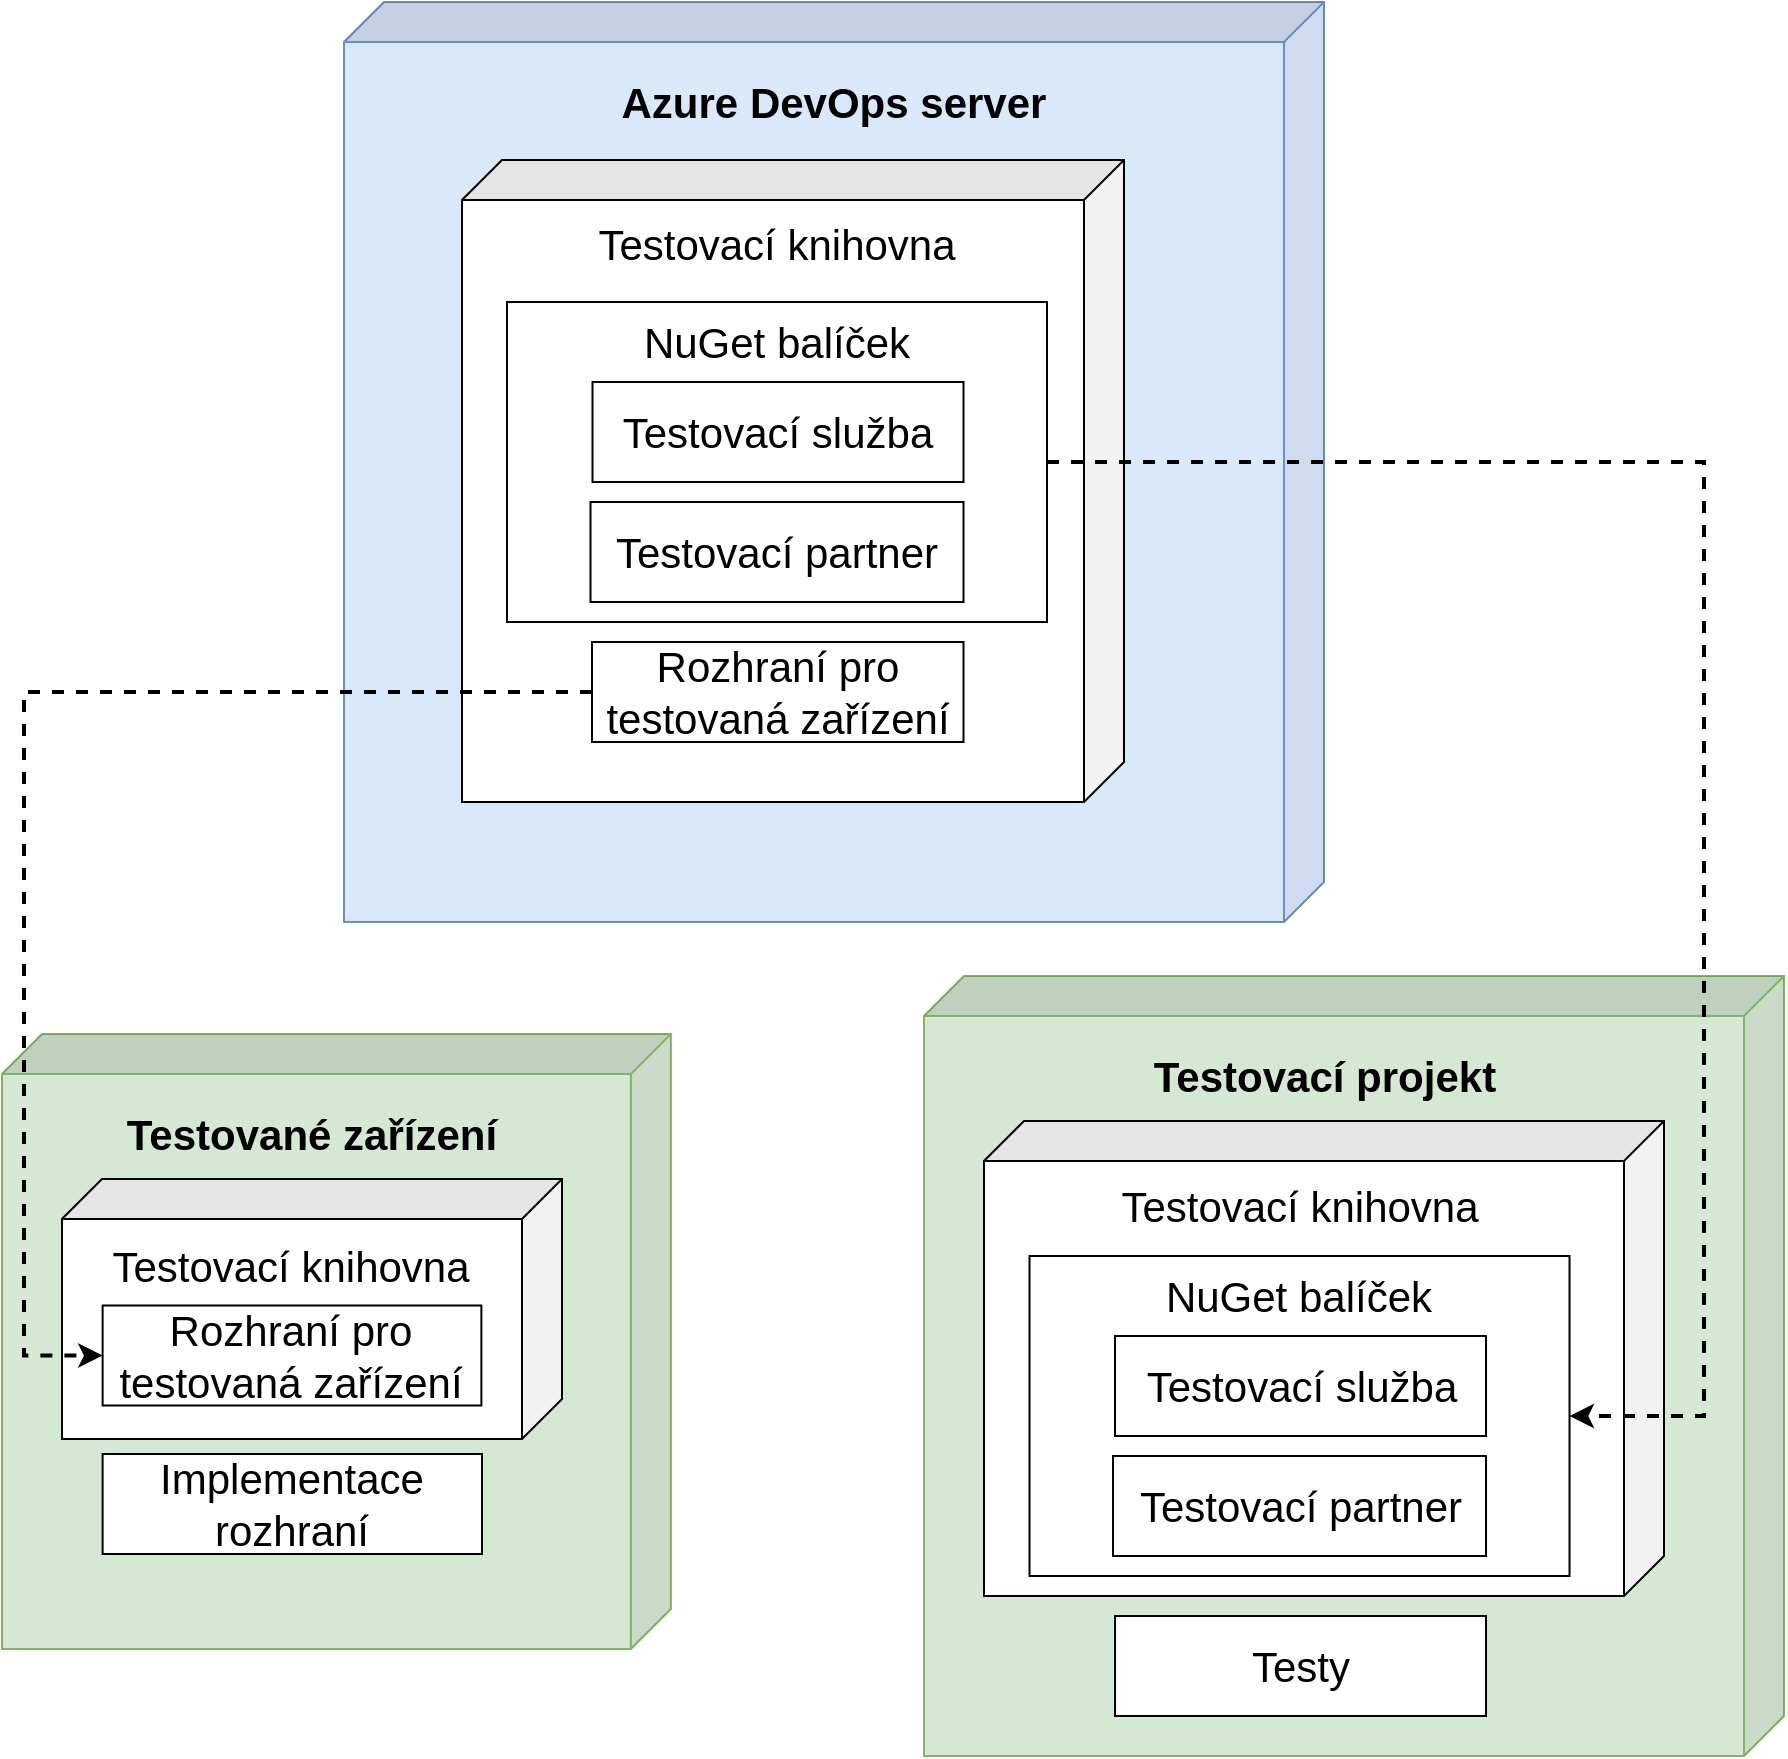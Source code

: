 <mxfile version="14.5.1" type="device"><diagram id="_JouoymHAnoUCj17uoUU" name="Page-1"><mxGraphModel dx="2370" dy="2539" grid="1" gridSize="10" guides="1" tooltips="1" connect="1" arrows="1" fold="1" page="1" pageScale="1" pageWidth="827" pageHeight="1169" math="0" shadow="0"><root><mxCell id="0"/><mxCell id="1" parent="0"/><mxCell id="neIOKtSGr8JbBojV4x9X-5" value="" style="shape=cube;whiteSpace=wrap;html=1;boundedLbl=1;backgroundOutline=1;darkOpacity=0.05;darkOpacity2=0.1;direction=south;fillColor=#dae8fc;strokeColor=#6c8ebf;fontSize=21;" parent="1" vertex="1"><mxGeometry x="250" y="-1100" width="490" height="460" as="geometry"/></mxCell><mxCell id="neIOKtSGr8JbBojV4x9X-14" value="" style="shape=cube;whiteSpace=wrap;html=1;boundedLbl=1;backgroundOutline=1;darkOpacity=0.05;darkOpacity2=0.1;direction=south;fontSize=21;" parent="1" vertex="1"><mxGeometry x="309" y="-1021" width="331" height="321" as="geometry"/></mxCell><mxCell id="uRGYzlBLLJTr60YTjJH--6" value="" style="rounded=0;whiteSpace=wrap;html=1;" parent="1" vertex="1"><mxGeometry x="331.5" y="-950" width="270" height="160" as="geometry"/></mxCell><mxCell id="neIOKtSGr8JbBojV4x9X-1" value="" style="shape=cube;whiteSpace=wrap;html=1;boundedLbl=1;backgroundOutline=1;darkOpacity=0.05;darkOpacity2=0.1;direction=south;fillColor=#d5e8d4;strokeColor=#82b366;fontSize=21;" parent="1" vertex="1"><mxGeometry x="79" y="-584" width="334.43" height="307.5" as="geometry"/></mxCell><mxCell id="neIOKtSGr8JbBojV4x9X-3" value="&lt;b style=&quot;font-size: 21px&quot;&gt;Testované zařízení&lt;/b&gt;" style="text;html=1;strokeColor=none;fillColor=none;align=center;verticalAlign=middle;whiteSpace=wrap;rounded=0;fontSize=21;" parent="1" vertex="1"><mxGeometry x="117.06" y="-544" width="233.88" height="20" as="geometry"/></mxCell><mxCell id="neIOKtSGr8JbBojV4x9X-6" value="Azure DevOps server" style="text;html=1;strokeColor=none;fillColor=none;align=center;verticalAlign=middle;whiteSpace=wrap;rounded=0;fontStyle=1;fontSize=21;" parent="1" vertex="1"><mxGeometry x="372" y="-1060" width="246" height="20" as="geometry"/></mxCell><mxCell id="neIOKtSGr8JbBojV4x9X-15" value="Testovací knihovna" style="text;html=1;strokeColor=none;fillColor=none;align=center;verticalAlign=middle;whiteSpace=wrap;rounded=0;fontSize=21;" parent="1" vertex="1"><mxGeometry x="372" y="-989" width="189" height="20" as="geometry"/></mxCell><mxCell id="neIOKtSGr8JbBojV4x9X-16" value="" style="shape=cube;whiteSpace=wrap;html=1;boundedLbl=1;backgroundOutline=1;darkOpacity=0.05;darkOpacity2=0.1;direction=south;fillColor=#d5e8d4;strokeColor=#82b366;fontSize=21;" parent="1" vertex="1"><mxGeometry x="540" y="-613" width="430" height="390" as="geometry"/></mxCell><mxCell id="neIOKtSGr8JbBojV4x9X-18" value="Testovací projekt" style="text;html=1;strokeColor=none;fillColor=none;align=center;verticalAlign=middle;whiteSpace=wrap;rounded=0;fontStyle=1;fontSize=21;" parent="1" vertex="1"><mxGeometry x="652.5" y="-573" width="175" height="20" as="geometry"/></mxCell><mxCell id="neIOKtSGr8JbBojV4x9X-21" value="Testovací služba" style="rounded=0;whiteSpace=wrap;html=1;fontSize=21;" parent="1" vertex="1"><mxGeometry x="374.25" y="-910" width="185.5" height="50" as="geometry"/></mxCell><mxCell id="neIOKtSGr8JbBojV4x9X-22" value="Rozhraní pro testovaná zařízení" style="rounded=0;whiteSpace=wrap;html=1;fontSize=21;" parent="1" vertex="1"><mxGeometry x="374" y="-780" width="185.75" height="50" as="geometry"/></mxCell><mxCell id="neIOKtSGr8JbBojV4x9X-23" value="Testovací partner" style="rounded=0;whiteSpace=wrap;html=1;fontSize=21;" parent="1" vertex="1"><mxGeometry x="373.25" y="-850" width="186.5" height="50" as="geometry"/></mxCell><mxCell id="neIOKtSGr8JbBojV4x9X-35" value="" style="shape=cube;whiteSpace=wrap;html=1;boundedLbl=1;backgroundOutline=1;darkOpacity=0.05;darkOpacity2=0.1;direction=south;fontSize=21;" parent="1" vertex="1"><mxGeometry x="570" y="-540.5" width="340" height="237.5" as="geometry"/></mxCell><mxCell id="neIOKtSGr8JbBojV4x9X-36" value="Testovací knihovna" style="text;html=1;strokeColor=none;fillColor=none;align=center;verticalAlign=middle;whiteSpace=wrap;rounded=0;fontSize=21;" parent="1" vertex="1"><mxGeometry x="636.63" y="-508" width="182.25" height="20" as="geometry"/></mxCell><mxCell id="neIOKtSGr8JbBojV4x9X-41" value="" style="shape=cube;whiteSpace=wrap;html=1;boundedLbl=1;backgroundOutline=1;darkOpacity=0.05;darkOpacity2=0.1;direction=south;fontSize=21;" parent="1" vertex="1"><mxGeometry x="109" y="-511.5" width="250" height="130" as="geometry"/></mxCell><mxCell id="neIOKtSGr8JbBojV4x9X-43" value="Rozhraní pro testovaná zařízení" style="rounded=0;whiteSpace=wrap;html=1;fontSize=21;" parent="1" vertex="1"><mxGeometry x="129.31" y="-448.25" width="189.38" height="50" as="geometry"/></mxCell><mxCell id="neIOKtSGr8JbBojV4x9X-46" value="&lt;div&gt;Implementace rozhraní&lt;/div&gt;" style="rounded=0;whiteSpace=wrap;html=1;fontSize=21;align=center;" parent="1" vertex="1"><mxGeometry x="129.31" y="-374" width="189.69" height="50" as="geometry"/></mxCell><mxCell id="Mk7c23584SKzxNvxRRiW-13" style="edgeStyle=orthogonalEdgeStyle;rounded=0;orthogonalLoop=1;jettySize=auto;html=1;exitX=0.5;exitY=1;exitDx=0;exitDy=0;fontSize=21;" parent="1" edge="1"><mxGeometry relative="1" as="geometry"><mxPoint x="697.75" y="-928" as="sourcePoint"/><mxPoint x="697.75" y="-928" as="targetPoint"/></mxGeometry></mxCell><mxCell id="neIOKtSGr8JbBojV4x9X-53" style="edgeStyle=orthogonalEdgeStyle;rounded=0;orthogonalLoop=1;jettySize=auto;html=1;exitX=0.5;exitY=1;exitDx=0;exitDy=0;fontSize=21;" parent="1" edge="1"><mxGeometry relative="1" as="geometry"><mxPoint x="732.75" y="-477.25" as="sourcePoint"/><mxPoint x="732.75" y="-477.25" as="targetPoint"/></mxGeometry></mxCell><mxCell id="yO0-OILrM4wEf-dumRmy-5" value="Testovací knihovna" style="text;html=1;strokeColor=none;fillColor=none;align=center;verticalAlign=middle;whiteSpace=wrap;rounded=0;fontSize=21;" parent="1" vertex="1"><mxGeometry x="129.31" y="-478" width="189" height="20" as="geometry"/></mxCell><mxCell id="yO0-OILrM4wEf-dumRmy-6" value="Testy" style="rounded=0;whiteSpace=wrap;html=1;fontSize=21;" parent="1" vertex="1"><mxGeometry x="635.52" y="-293" width="185.49" height="50" as="geometry"/></mxCell><mxCell id="uRGYzlBLLJTr60YTjJH--7" value="NuGet balíček" style="text;html=1;strokeColor=none;fillColor=none;align=center;verticalAlign=middle;whiteSpace=wrap;rounded=0;fontSize=21;" parent="1" vertex="1"><mxGeometry x="372" y="-940" width="189" height="20" as="geometry"/></mxCell><mxCell id="uRGYzlBLLJTr60YTjJH--8" value="" style="rounded=0;whiteSpace=wrap;html=1;" parent="1" vertex="1"><mxGeometry x="592.76" y="-473" width="270" height="160" as="geometry"/></mxCell><mxCell id="uRGYzlBLLJTr60YTjJH--9" value="Testovací služba" style="rounded=0;whiteSpace=wrap;html=1;fontSize=21;" parent="1" vertex="1"><mxGeometry x="635.51" y="-433" width="185.5" height="50" as="geometry"/></mxCell><mxCell id="uRGYzlBLLJTr60YTjJH--10" value="Testovací partner" style="rounded=0;whiteSpace=wrap;html=1;fontSize=21;" parent="1" vertex="1"><mxGeometry x="634.51" y="-373" width="186.5" height="50" as="geometry"/></mxCell><mxCell id="uRGYzlBLLJTr60YTjJH--11" value="NuGet balíček" style="text;html=1;strokeColor=none;fillColor=none;align=center;verticalAlign=middle;whiteSpace=wrap;rounded=0;fontSize=21;" parent="1" vertex="1"><mxGeometry x="633.26" y="-463" width="189" height="20" as="geometry"/></mxCell><mxCell id="F6uxncQMLogHdRvPT8Hc-1" value="" style="endArrow=classic;html=1;exitX=1;exitY=0.5;exitDx=0;exitDy=0;entryX=1;entryY=0.5;entryDx=0;entryDy=0;dashed=1;strokeWidth=2;rounded=0;" edge="1" parent="1" source="uRGYzlBLLJTr60YTjJH--6" target="uRGYzlBLLJTr60YTjJH--8"><mxGeometry width="50" height="50" relative="1" as="geometry"><mxPoint x="1090" y="-740" as="sourcePoint"/><mxPoint x="1140" y="-790" as="targetPoint"/><Array as="points"><mxPoint x="930" y="-870"/><mxPoint x="930" y="-393"/></Array></mxGeometry></mxCell><mxCell id="F6uxncQMLogHdRvPT8Hc-2" style="edgeStyle=orthogonalEdgeStyle;rounded=0;orthogonalLoop=1;jettySize=auto;html=1;entryX=0;entryY=0.5;entryDx=0;entryDy=0;dashed=1;strokeWidth=2;" edge="1" parent="1" source="neIOKtSGr8JbBojV4x9X-22" target="neIOKtSGr8JbBojV4x9X-43"><mxGeometry relative="1" as="geometry"><Array as="points"><mxPoint x="90" y="-755"/><mxPoint x="90" y="-423"/></Array></mxGeometry></mxCell></root></mxGraphModel></diagram></mxfile>